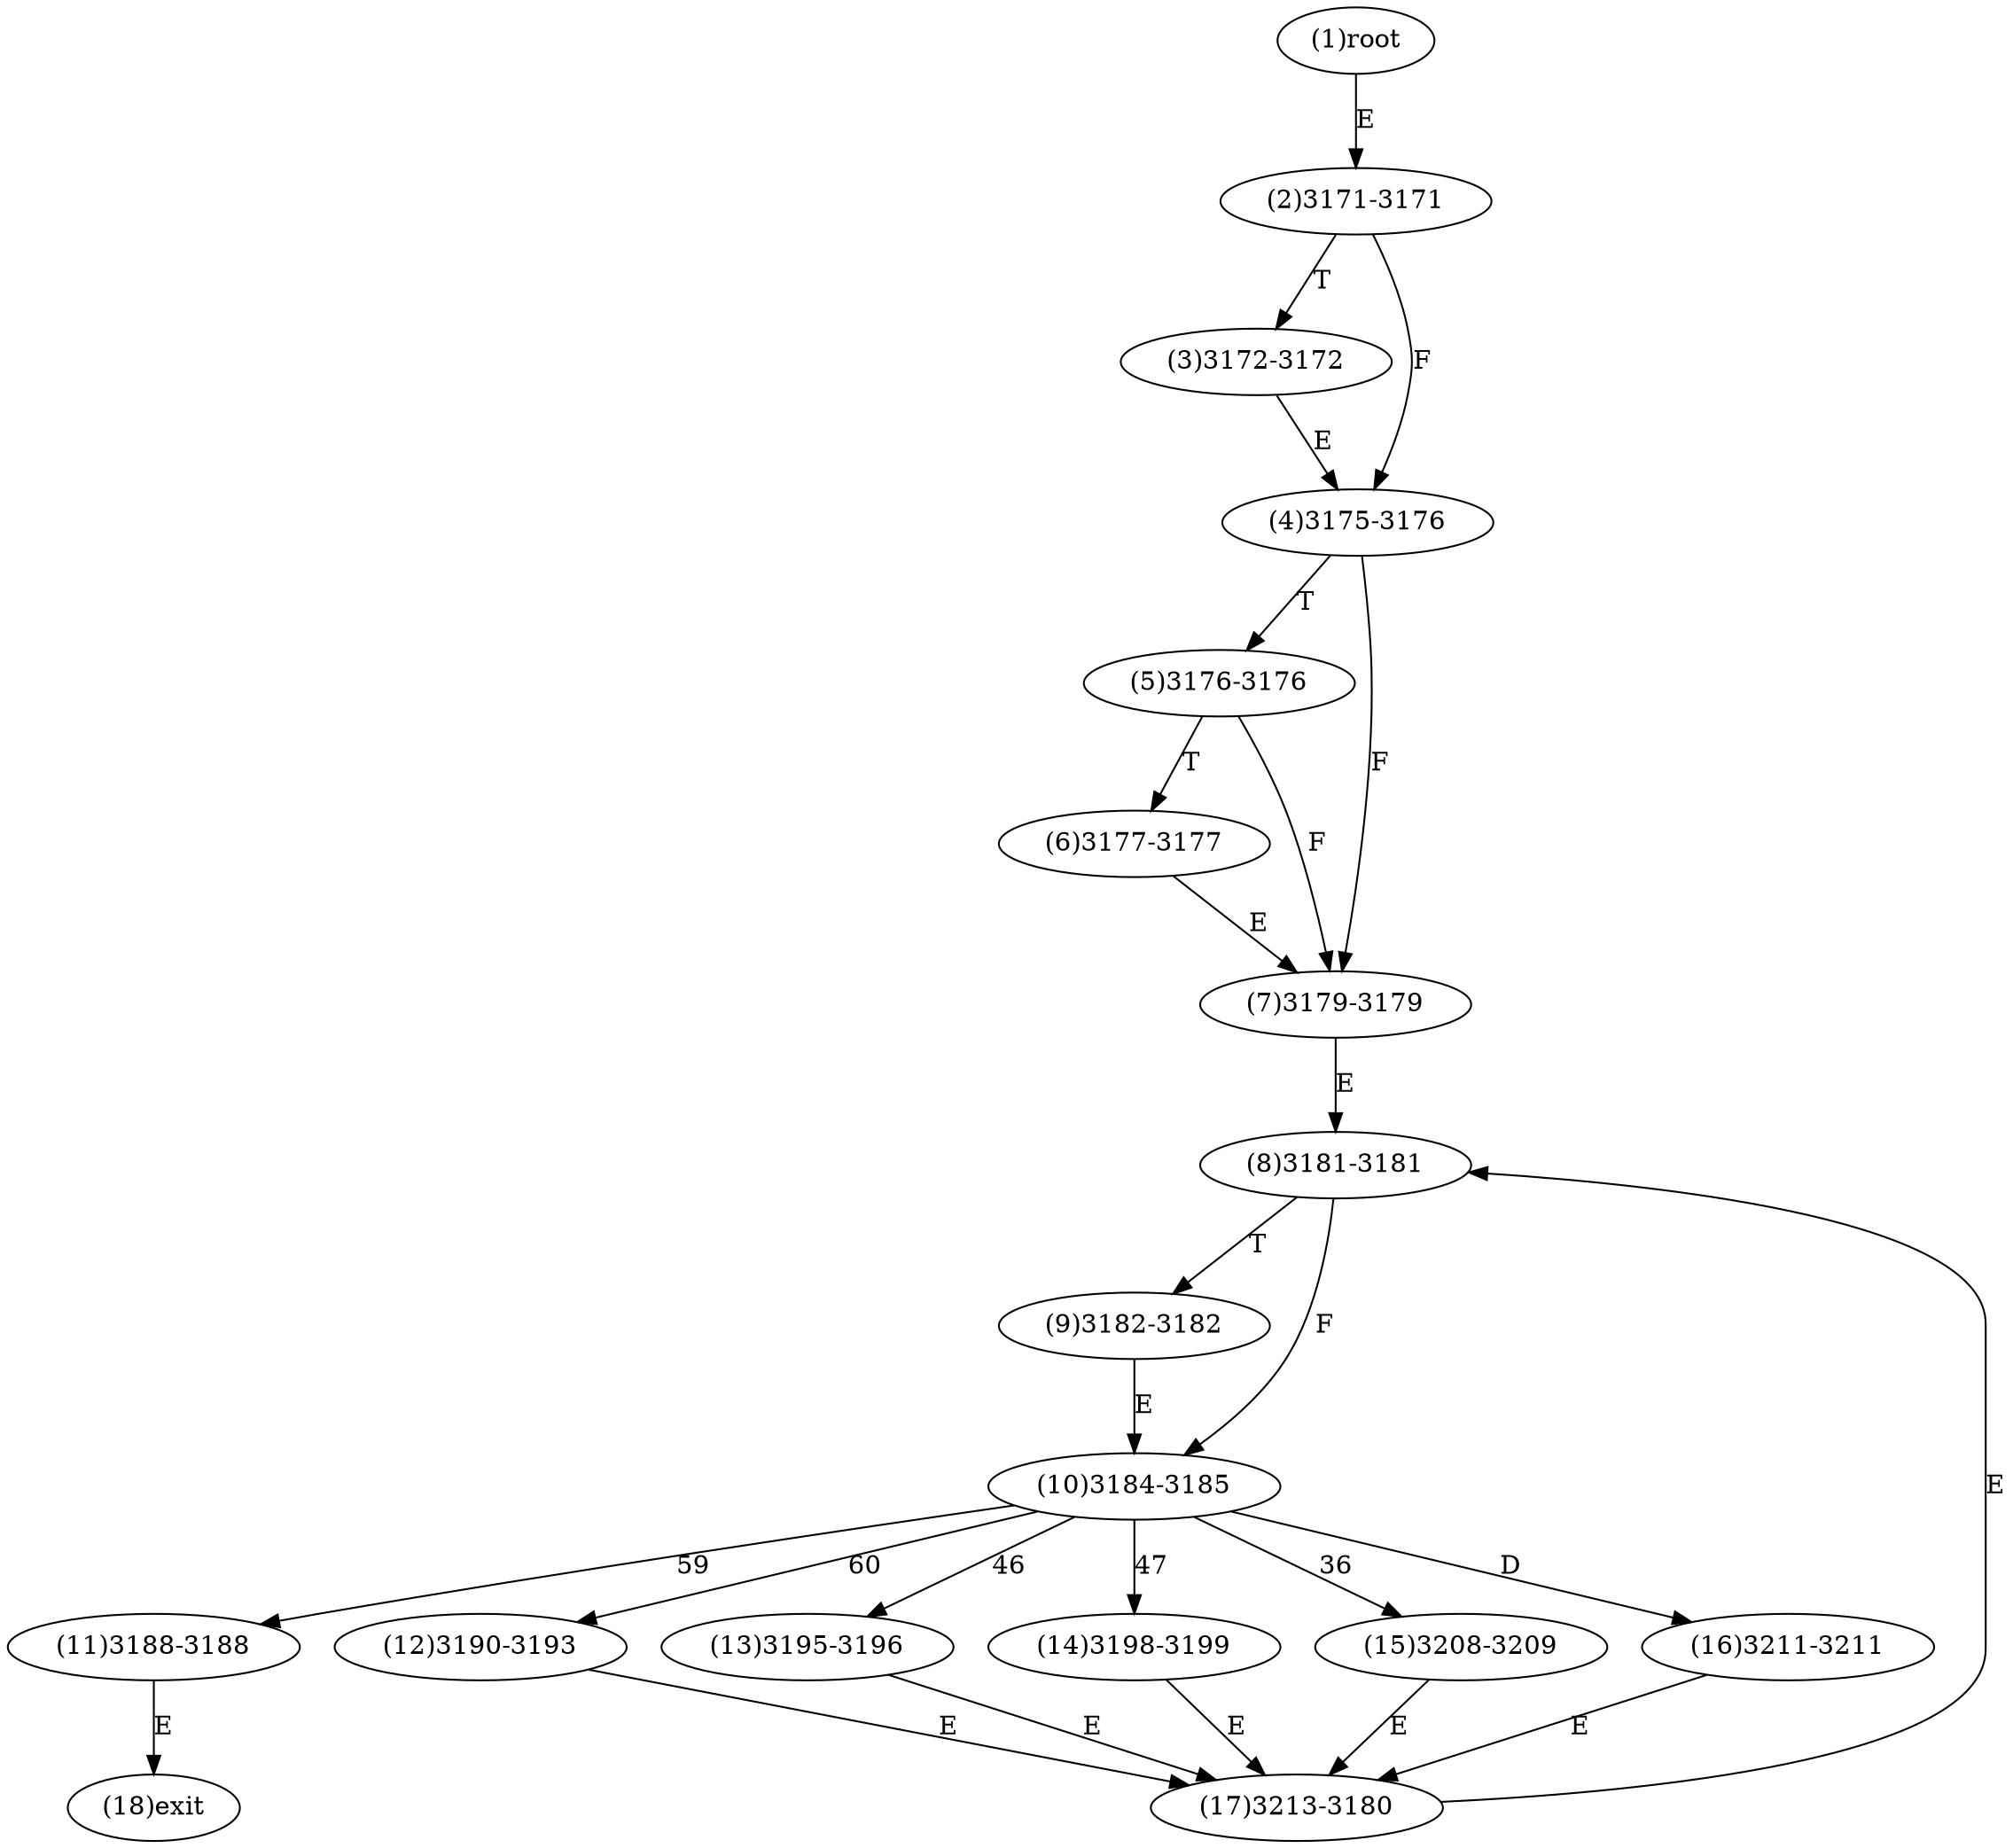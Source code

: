 digraph "" { 
1[ label="(1)root"];
2[ label="(2)3171-3171"];
3[ label="(3)3172-3172"];
4[ label="(4)3175-3176"];
5[ label="(5)3176-3176"];
6[ label="(6)3177-3177"];
7[ label="(7)3179-3179"];
8[ label="(8)3181-3181"];
9[ label="(9)3182-3182"];
10[ label="(10)3184-3185"];
11[ label="(11)3188-3188"];
12[ label="(12)3190-3193"];
13[ label="(13)3195-3196"];
14[ label="(14)3198-3199"];
15[ label="(15)3208-3209"];
17[ label="(17)3213-3180"];
16[ label="(16)3211-3211"];
18[ label="(18)exit"];
1->2[ label="E"];
2->4[ label="F"];
2->3[ label="T"];
3->4[ label="E"];
4->7[ label="F"];
4->5[ label="T"];
5->7[ label="F"];
5->6[ label="T"];
6->7[ label="E"];
7->8[ label="E"];
8->10[ label="F"];
8->9[ label="T"];
9->10[ label="E"];
10->15[ label="36"];
10->13[ label="46"];
10->14[ label="47"];
10->11[ label="59"];
10->12[ label="60"];
10->16[ label="D"];
11->18[ label="E"];
12->17[ label="E"];
13->17[ label="E"];
14->17[ label="E"];
15->17[ label="E"];
16->17[ label="E"];
17->8[ label="E"];
}